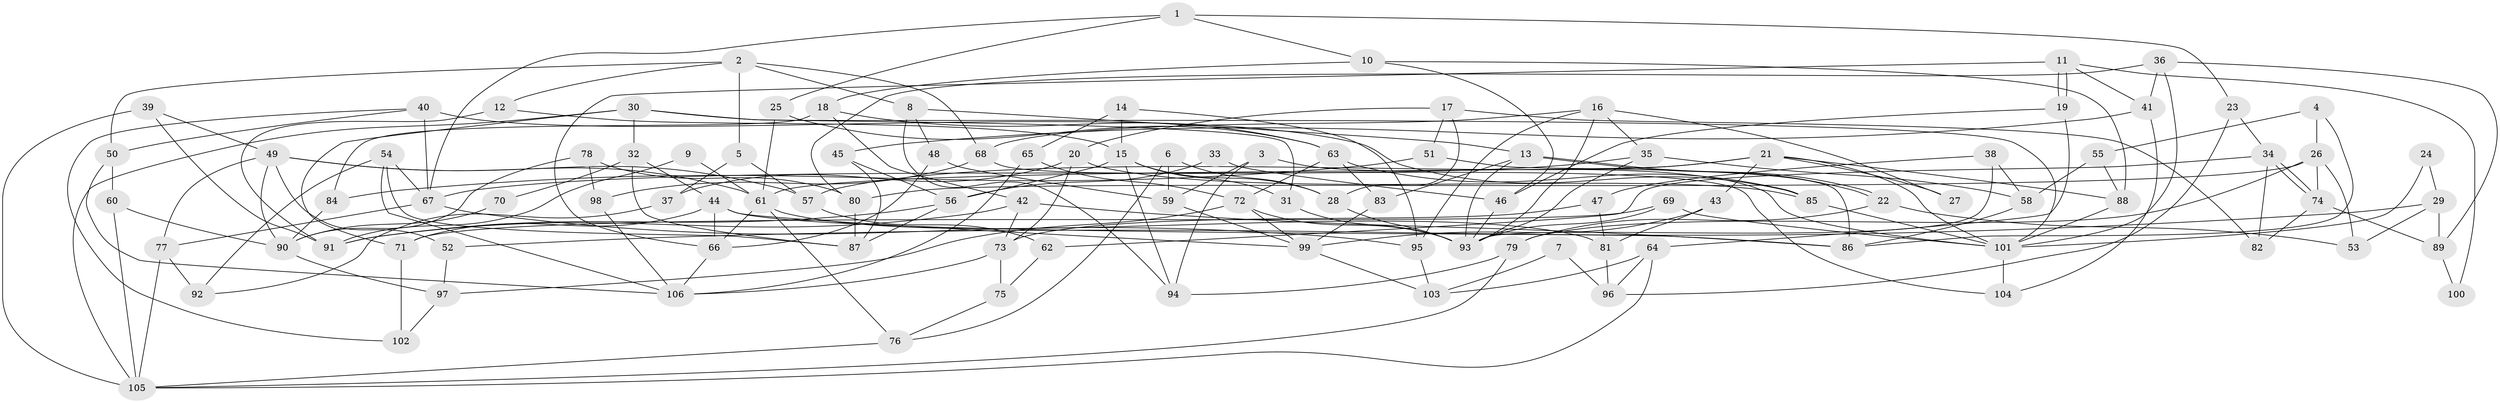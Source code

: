 // coarse degree distribution, {6: 0.14492753623188406, 7: 0.057971014492753624, 10: 0.028985507246376812, 3: 0.2608695652173913, 5: 0.15942028985507245, 2: 0.057971014492753624, 8: 0.10144927536231885, 11: 0.014492753623188406, 4: 0.17391304347826086}
// Generated by graph-tools (version 1.1) at 2025/52/02/27/25 19:52:02]
// undirected, 106 vertices, 212 edges
graph export_dot {
graph [start="1"]
  node [color=gray90,style=filled];
  1;
  2;
  3;
  4;
  5;
  6;
  7;
  8;
  9;
  10;
  11;
  12;
  13;
  14;
  15;
  16;
  17;
  18;
  19;
  20;
  21;
  22;
  23;
  24;
  25;
  26;
  27;
  28;
  29;
  30;
  31;
  32;
  33;
  34;
  35;
  36;
  37;
  38;
  39;
  40;
  41;
  42;
  43;
  44;
  45;
  46;
  47;
  48;
  49;
  50;
  51;
  52;
  53;
  54;
  55;
  56;
  57;
  58;
  59;
  60;
  61;
  62;
  63;
  64;
  65;
  66;
  67;
  68;
  69;
  70;
  71;
  72;
  73;
  74;
  75;
  76;
  77;
  78;
  79;
  80;
  81;
  82;
  83;
  84;
  85;
  86;
  87;
  88;
  89;
  90;
  91;
  92;
  93;
  94;
  95;
  96;
  97;
  98;
  99;
  100;
  101;
  102;
  103;
  104;
  105;
  106;
  1 -- 23;
  1 -- 67;
  1 -- 10;
  1 -- 25;
  2 -- 12;
  2 -- 50;
  2 -- 5;
  2 -- 8;
  2 -- 68;
  3 -- 101;
  3 -- 94;
  3 -- 59;
  4 -- 26;
  4 -- 86;
  4 -- 55;
  5 -- 57;
  5 -- 37;
  6 -- 59;
  6 -- 76;
  6 -- 28;
  7 -- 103;
  7 -- 96;
  8 -- 13;
  8 -- 48;
  8 -- 94;
  9 -- 61;
  9 -- 91;
  10 -- 18;
  10 -- 46;
  10 -- 88;
  11 -- 66;
  11 -- 19;
  11 -- 19;
  11 -- 41;
  11 -- 100;
  12 -- 15;
  12 -- 91;
  13 -- 22;
  13 -- 22;
  13 -- 83;
  13 -- 93;
  14 -- 65;
  14 -- 95;
  14 -- 15;
  15 -- 28;
  15 -- 31;
  15 -- 56;
  15 -- 94;
  16 -- 68;
  16 -- 93;
  16 -- 27;
  16 -- 35;
  16 -- 95;
  17 -- 28;
  17 -- 82;
  17 -- 20;
  17 -- 51;
  18 -- 42;
  18 -- 63;
  18 -- 84;
  19 -- 64;
  19 -- 46;
  20 -- 85;
  20 -- 37;
  20 -- 73;
  21 -- 88;
  21 -- 101;
  21 -- 27;
  21 -- 43;
  21 -- 57;
  21 -- 61;
  22 -- 53;
  22 -- 79;
  23 -- 34;
  23 -- 96;
  24 -- 29;
  24 -- 101;
  25 -- 61;
  25 -- 63;
  26 -- 80;
  26 -- 79;
  26 -- 53;
  26 -- 74;
  28 -- 93;
  29 -- 89;
  29 -- 52;
  29 -- 53;
  30 -- 105;
  30 -- 31;
  30 -- 32;
  30 -- 71;
  30 -- 101;
  31 -- 93;
  32 -- 44;
  32 -- 70;
  32 -- 87;
  33 -- 46;
  33 -- 56;
  34 -- 62;
  34 -- 74;
  34 -- 74;
  34 -- 82;
  35 -- 93;
  35 -- 58;
  35 -- 67;
  36 -- 41;
  36 -- 101;
  36 -- 80;
  36 -- 89;
  37 -- 92;
  38 -- 93;
  38 -- 47;
  38 -- 58;
  39 -- 105;
  39 -- 91;
  39 -- 49;
  40 -- 85;
  40 -- 67;
  40 -- 50;
  40 -- 102;
  41 -- 45;
  41 -- 104;
  42 -- 86;
  42 -- 73;
  42 -- 91;
  43 -- 99;
  43 -- 81;
  44 -- 86;
  44 -- 71;
  44 -- 66;
  44 -- 99;
  45 -- 56;
  45 -- 87;
  46 -- 93;
  47 -- 81;
  47 -- 73;
  48 -- 59;
  48 -- 66;
  49 -- 61;
  49 -- 52;
  49 -- 57;
  49 -- 77;
  49 -- 90;
  50 -- 106;
  50 -- 60;
  51 -- 84;
  51 -- 86;
  52 -- 97;
  54 -- 87;
  54 -- 67;
  54 -- 92;
  54 -- 106;
  55 -- 58;
  55 -- 88;
  56 -- 87;
  56 -- 91;
  57 -- 62;
  58 -- 86;
  59 -- 99;
  60 -- 105;
  60 -- 90;
  61 -- 66;
  61 -- 76;
  61 -- 81;
  62 -- 75;
  63 -- 72;
  63 -- 83;
  63 -- 85;
  64 -- 105;
  64 -- 103;
  64 -- 96;
  65 -- 106;
  65 -- 72;
  66 -- 106;
  67 -- 77;
  67 -- 95;
  68 -- 104;
  68 -- 98;
  69 -- 101;
  69 -- 93;
  69 -- 71;
  70 -- 90;
  71 -- 102;
  72 -- 97;
  72 -- 93;
  72 -- 99;
  73 -- 106;
  73 -- 75;
  74 -- 82;
  74 -- 89;
  75 -- 76;
  76 -- 105;
  77 -- 92;
  77 -- 105;
  78 -- 98;
  78 -- 90;
  78 -- 80;
  79 -- 94;
  79 -- 105;
  80 -- 87;
  81 -- 96;
  83 -- 99;
  84 -- 90;
  85 -- 101;
  88 -- 101;
  89 -- 100;
  90 -- 97;
  95 -- 103;
  97 -- 102;
  98 -- 106;
  99 -- 103;
  101 -- 104;
}
